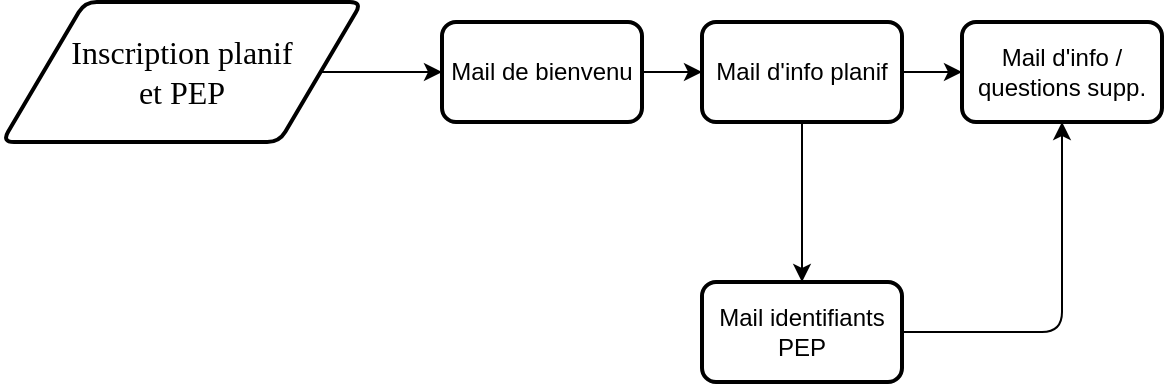 <mxfile version="14.5.1" type="github"><diagram id="H6hc2A2YmxaIk5RcngUu" name="Page-1"><mxGraphModel dx="1422" dy="794" grid="1" gridSize="10" guides="1" tooltips="1" connect="1" arrows="1" fold="1" page="1" pageScale="1" pageWidth="827" pageHeight="1169" math="0" shadow="0"><root><mxCell id="0"/><mxCell id="1" parent="0"/><mxCell id="unYqQ4sQs9lyAD6SnD5Y-9" style="edgeStyle=orthogonalEdgeStyle;orthogonalLoop=1;jettySize=auto;html=1;exitX=1;exitY=0.5;exitDx=0;exitDy=0;entryX=0;entryY=0.5;entryDx=0;entryDy=0;" edge="1" parent="1" source="unYqQ4sQs9lyAD6SnD5Y-1" target="unYqQ4sQs9lyAD6SnD5Y-6"><mxGeometry relative="1" as="geometry"/></mxCell><mxCell id="unYqQ4sQs9lyAD6SnD5Y-1" value="Mail de bienvenu" style="whiteSpace=wrap;html=1;absoluteArcSize=1;arcSize=14;strokeWidth=2;rounded=1;" vertex="1" parent="1"><mxGeometry x="344" y="120" width="100" height="50" as="geometry"/></mxCell><mxCell id="unYqQ4sQs9lyAD6SnD5Y-5" style="edgeStyle=orthogonalEdgeStyle;orthogonalLoop=1;jettySize=auto;html=1;exitX=1;exitY=0.5;exitDx=0;exitDy=0;" edge="1" parent="1" source="unYqQ4sQs9lyAD6SnD5Y-2" target="unYqQ4sQs9lyAD6SnD5Y-1"><mxGeometry relative="1" as="geometry"/></mxCell><mxCell id="unYqQ4sQs9lyAD6SnD5Y-2" value="&lt;p style=&quot;margin-top: 0pt ; margin-bottom: 0pt ; margin-left: 0in ; direction: ltr ; unicode-bidi: embed ; word-break: normal&quot;&gt;&lt;span style=&quot;font-size: 12pt ; font-family: &amp;#34;calibri&amp;#34;&quot;&gt;Inscription &lt;/span&gt;&lt;span style=&quot;font-size: 12pt ; font-family: &amp;#34;calibri&amp;#34;&quot;&gt;planif&lt;br/&gt;&lt;/span&gt;&lt;span style=&quot;font-size: 12pt ; font-family: &amp;#34;calibri&amp;#34;&quot;&gt;et &lt;/span&gt;&lt;span style=&quot;font-size: 12pt ; font-family: &amp;#34;calibri&amp;#34;&quot;&gt;PEP&lt;/span&gt;&lt;/p&gt;" style="shape=parallelogram;html=1;strokeWidth=2;perimeter=parallelogramPerimeter;whiteSpace=wrap;arcSize=12;size=0.23;rounded=1;" vertex="1" parent="1"><mxGeometry x="124" y="110" width="180" height="70" as="geometry"/></mxCell><mxCell id="unYqQ4sQs9lyAD6SnD5Y-8" style="edgeStyle=orthogonalEdgeStyle;orthogonalLoop=1;jettySize=auto;html=1;exitX=0.5;exitY=1;exitDx=0;exitDy=0;entryX=0.5;entryY=0;entryDx=0;entryDy=0;" edge="1" parent="1" source="unYqQ4sQs9lyAD6SnD5Y-6" target="unYqQ4sQs9lyAD6SnD5Y-7"><mxGeometry relative="1" as="geometry"/></mxCell><mxCell id="unYqQ4sQs9lyAD6SnD5Y-11" style="edgeStyle=orthogonalEdgeStyle;orthogonalLoop=1;jettySize=auto;html=1;exitX=1;exitY=0.5;exitDx=0;exitDy=0;entryX=0;entryY=0.5;entryDx=0;entryDy=0;" edge="1" parent="1" source="unYqQ4sQs9lyAD6SnD5Y-6" target="unYqQ4sQs9lyAD6SnD5Y-10"><mxGeometry relative="1" as="geometry"/></mxCell><mxCell id="unYqQ4sQs9lyAD6SnD5Y-6" value="Mail d'info planif" style="whiteSpace=wrap;html=1;absoluteArcSize=1;arcSize=14;strokeWidth=2;rounded=1;" vertex="1" parent="1"><mxGeometry x="474" y="120" width="100" height="50" as="geometry"/></mxCell><mxCell id="unYqQ4sQs9lyAD6SnD5Y-12" style="edgeStyle=orthogonalEdgeStyle;orthogonalLoop=1;jettySize=auto;html=1;exitX=1;exitY=0.5;exitDx=0;exitDy=0;entryX=0.5;entryY=1;entryDx=0;entryDy=0;" edge="1" parent="1" source="unYqQ4sQs9lyAD6SnD5Y-7" target="unYqQ4sQs9lyAD6SnD5Y-10"><mxGeometry relative="1" as="geometry"/></mxCell><mxCell id="unYqQ4sQs9lyAD6SnD5Y-7" value="Mail identifiants PEP" style="whiteSpace=wrap;html=1;absoluteArcSize=1;arcSize=14;strokeWidth=2;rounded=1;" vertex="1" parent="1"><mxGeometry x="474" y="250" width="100" height="50" as="geometry"/></mxCell><mxCell id="unYqQ4sQs9lyAD6SnD5Y-10" value="Mail d'info / questions supp." style="whiteSpace=wrap;html=1;absoluteArcSize=1;arcSize=14;strokeWidth=2;rounded=1;" vertex="1" parent="1"><mxGeometry x="604" y="120" width="100" height="50" as="geometry"/></mxCell></root></mxGraphModel></diagram></mxfile>